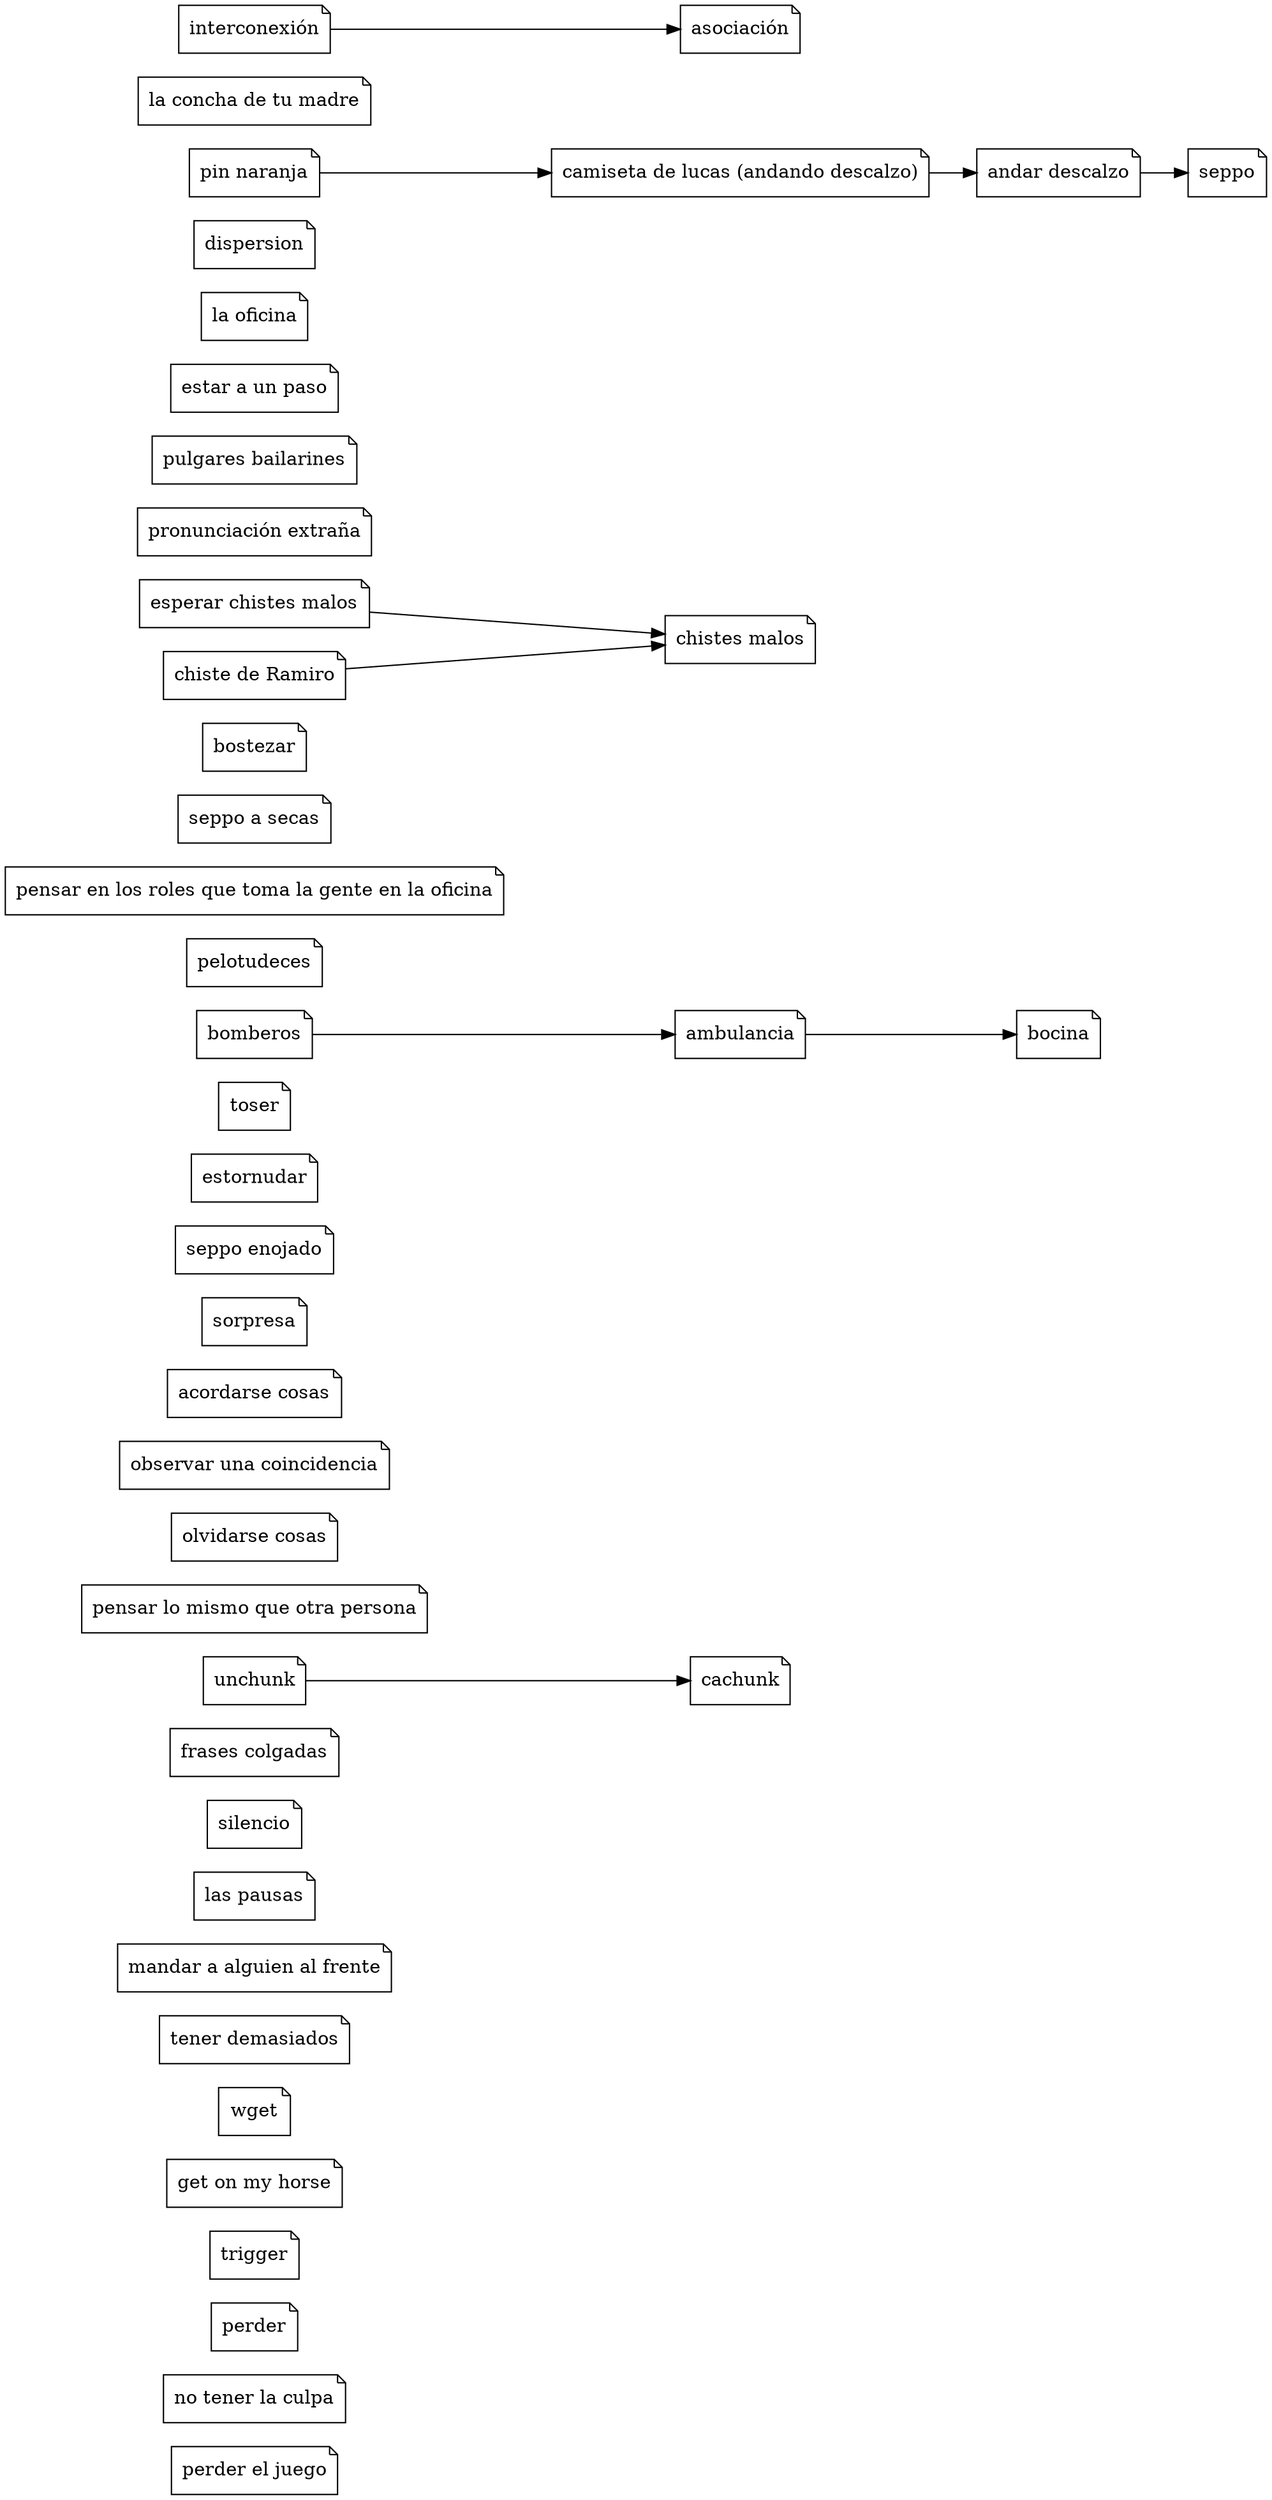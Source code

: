 digraph
{
	rankdir="LR";
	node [shape="note"];

	pej [label="perder el juego"];
	"no tener la culpa";
	"perder";
	"trigger";
	"get on my horse";
	"wget";
	"tener demasiados";
	"mandar a alguien al frente";
	"las pausas";
	"silencio";
	"frases colgadas";
	"cachunk";
	"pensar lo mismo que otra persona";
	"olvidarse cosas";
	"observar una coincidencia";
	"acordarse cosas";
	"sorpresa";
	"seppo enojado";
	"estornudar";
	"toser";
	"bocina";
	"pelotudeces";
	roles [label="pensar en los roles que toma la gente en la oficina"];
	"seppo a secas";
	"bostezar";
	"chistes malos";
	pe [label="pronunciación extraña"];
	"pulgares bailarines";
	"estar a un paso";
	"la oficina";
	"dispersion";
	"ambulancia";
	"esperar chistes malos";
	"chiste de Ramiro";
	"unchunk";
	"andar descalzo";
	"pin naranja"; 
	camiseta [label="camiseta de lucas (andando descalzo)"];
  lcdtm [label="la concha de tu madre"];
	bomberos;
	int [label="interconexión"];
	asoc [label="asociación"];
/*
	"perder"                           -> pej;
	"no tener la culpa"                -> pej;
	"trigger"                          -> pej;
	"get on my horse"                  -> pej;
	"wget"                             -> pej;
	"tener demasiados"                 -> pej;
	"mandar a alguien al frente"       -> pej;
	"las pausas"                       -> pej;
	"silencio"                         -> pej;
	"frases colgadas"                  -> pej;
	"cachunk"                          -> pej;
	"pensar lo mismo que otra persona" -> pej;
	"olvidarse cosas"                  -> pej;
	"observar una coincidencia"        -> pej;
	"acordarse cosas"                  -> pej;
	"sorpresa"                         -> pej;
	"seppo enojado"                    -> pej;
	"estornudar"                       -> pej;
	"toser"                            -> pej;
	"bocina"                           -> pej;
	"pelotudeces"                      -> pej;
	roles -> pej;
	"seppo a secas"                    -> pej;
	"bostezar"                         -> pej;
	"chistes malos"                    -> pej;
	pe                                 -> pej;
	"pulgares bailarines"              -> pej;
	"estar a un paso"                  -> pej;
	"la oficina"                       -> pej;
	"dispersion"                       -> pej;
	"ambulancia"                       -> pej;
	"esperar chistes malos"            -> pej;
	"chiste de Ramiro"                 -> pej;
	"unchunk"                          -> pej;
	"andar descalzo"                   -> pej;
	"seppo"                            -> pej;
	"pin naranja"                      -> pej;
	camiseta                           -> pej;
	lcdtm                              -> pej;
	bomberos                           -> pej;
	int                                -> pej;
	asoc                               -> pej;
*/
	bomberos -> "ambulancia" -> "bocina";
	"esperar chistes malos" -> "chistes malos";
	"chiste de Ramiro" -> "chistes malos";
	"unchunk" -> "cachunk";
	"andar descalzo" -> "seppo";
	"pin naranja" -> camiseta -> "andar descalzo";
	int -> asoc;
}
